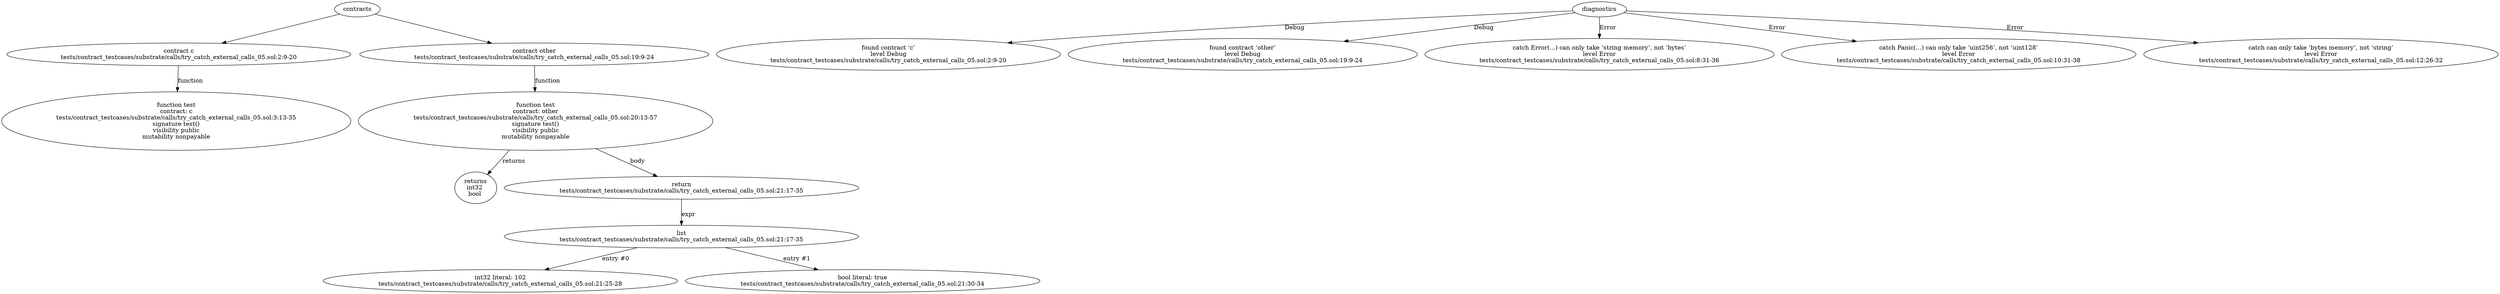 strict digraph "tests/contract_testcases/substrate/calls/try_catch_external_calls_05.sol" {
	contract [label="contract c\ntests/contract_testcases/substrate/calls/try_catch_external_calls_05.sol:2:9-20"]
	test [label="function test\ncontract: c\ntests/contract_testcases/substrate/calls/try_catch_external_calls_05.sol:3:13-35\nsignature test()\nvisibility public\nmutability nonpayable"]
	contract_3 [label="contract other\ntests/contract_testcases/substrate/calls/try_catch_external_calls_05.sol:19:9-24"]
	test_4 [label="function test\ncontract: other\ntests/contract_testcases/substrate/calls/try_catch_external_calls_05.sol:20:13-57\nsignature test()\nvisibility public\nmutability nonpayable"]
	returns [label="returns\nint32 \nbool "]
	return [label="return\ntests/contract_testcases/substrate/calls/try_catch_external_calls_05.sol:21:17-35"]
	list [label="list\ntests/contract_testcases/substrate/calls/try_catch_external_calls_05.sol:21:17-35"]
	number_literal [label="int32 literal: 102\ntests/contract_testcases/substrate/calls/try_catch_external_calls_05.sol:21:25-28"]
	bool_literal [label="bool literal: true\ntests/contract_testcases/substrate/calls/try_catch_external_calls_05.sol:21:30-34"]
	diagnostic [label="found contract ‘c’\nlevel Debug\ntests/contract_testcases/substrate/calls/try_catch_external_calls_05.sol:2:9-20"]
	diagnostic_12 [label="found contract ‘other’\nlevel Debug\ntests/contract_testcases/substrate/calls/try_catch_external_calls_05.sol:19:9-24"]
	diagnostic_13 [label="catch Error(...) can only take ‘string memory’, not ‘bytes’\nlevel Error\ntests/contract_testcases/substrate/calls/try_catch_external_calls_05.sol:8:31-36"]
	diagnostic_14 [label="catch Panic(...) can only take ‘uint256’, not ‘uint128’\nlevel Error\ntests/contract_testcases/substrate/calls/try_catch_external_calls_05.sol:10:31-38"]
	diagnostic_15 [label="catch can only take ‘bytes memory’, not ‘string’\nlevel Error\ntests/contract_testcases/substrate/calls/try_catch_external_calls_05.sol:12:26-32"]
	contracts -> contract
	contract -> test [label="function"]
	contracts -> contract_3
	contract_3 -> test_4 [label="function"]
	test_4 -> returns [label="returns"]
	test_4 -> return [label="body"]
	return -> list [label="expr"]
	list -> number_literal [label="entry #0"]
	list -> bool_literal [label="entry #1"]
	diagnostics -> diagnostic [label="Debug"]
	diagnostics -> diagnostic_12 [label="Debug"]
	diagnostics -> diagnostic_13 [label="Error"]
	diagnostics -> diagnostic_14 [label="Error"]
	diagnostics -> diagnostic_15 [label="Error"]
}
